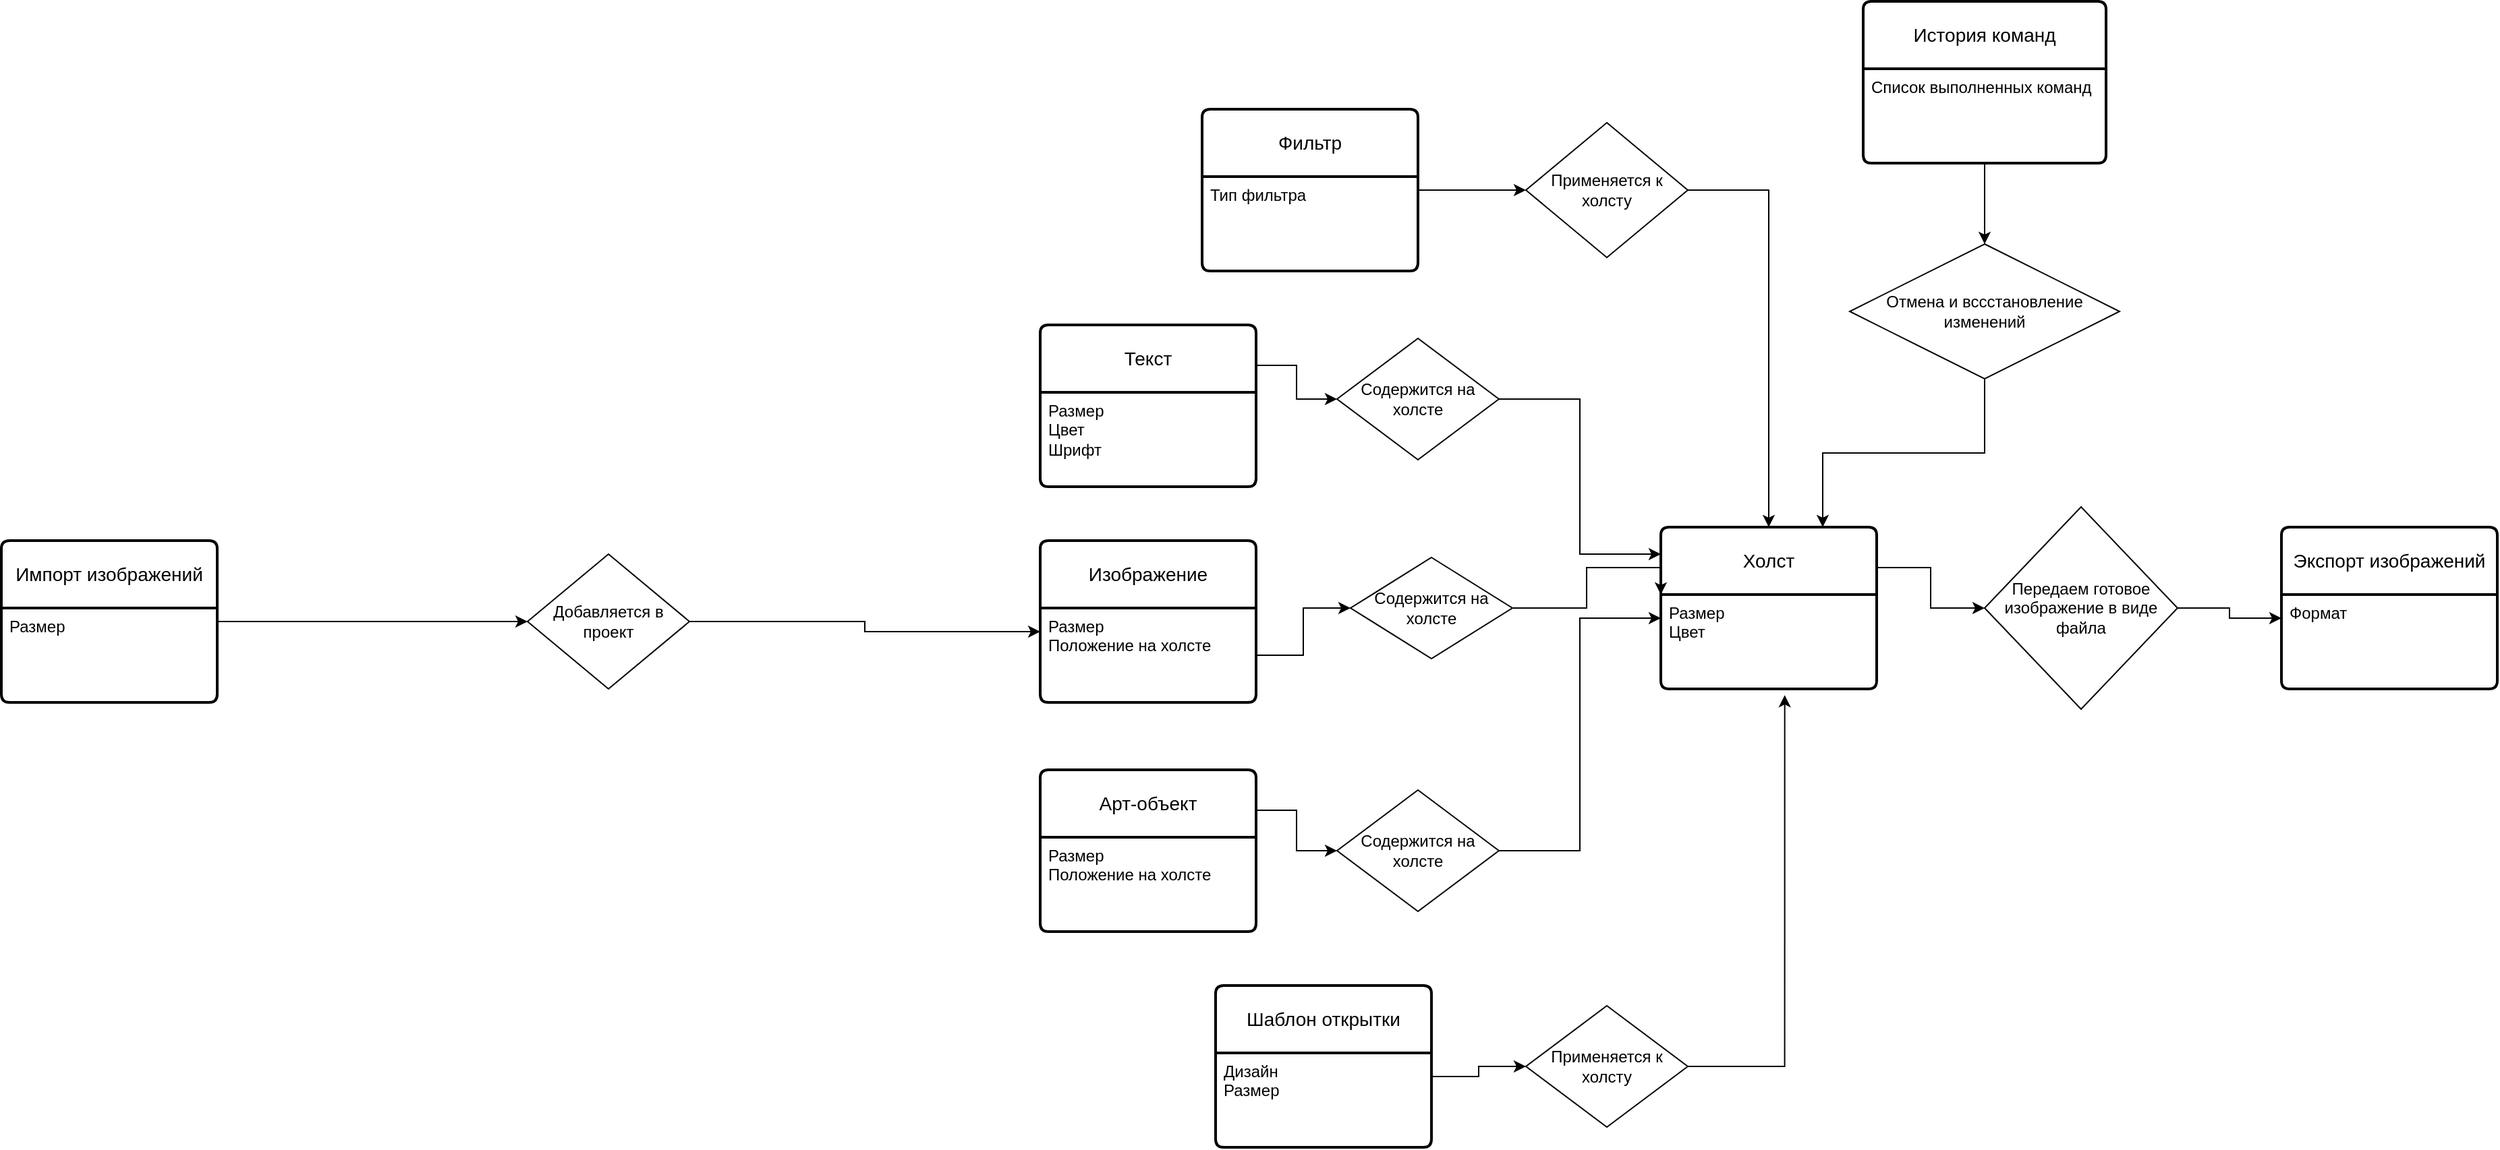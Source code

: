 <mxfile version="21.7.5" type="github">
  <diagram name="Страница — 1" id="PU2kjsf3ZB2TJDBGwNyj">
    <mxGraphModel dx="1893" dy="1833" grid="1" gridSize="10" guides="1" tooltips="1" connect="1" arrows="1" fold="1" page="1" pageScale="1" pageWidth="827" pageHeight="1169" math="0" shadow="0">
      <root>
        <mxCell id="0" />
        <mxCell id="1" parent="0" />
        <mxCell id="T5xABdUcvx5uTB9IeAs4-3" value="Холст" style="swimlane;childLayout=stackLayout;horizontal=1;startSize=50;horizontalStack=0;rounded=1;fontSize=14;fontStyle=0;strokeWidth=2;resizeParent=0;resizeLast=1;shadow=0;dashed=0;align=center;arcSize=4;whiteSpace=wrap;html=1;movable=1;resizable=1;rotatable=1;deletable=1;editable=1;locked=0;connectable=1;" vertex="1" parent="1">
          <mxGeometry x="460" y="-580" width="160" height="120" as="geometry" />
        </mxCell>
        <mxCell id="T5xABdUcvx5uTB9IeAs4-4" value="Размер&lt;br&gt;Цвет" style="align=left;strokeColor=none;fillColor=none;spacingLeft=4;fontSize=12;verticalAlign=top;resizable=0;rotatable=0;part=1;html=1;" vertex="1" parent="T5xABdUcvx5uTB9IeAs4-3">
          <mxGeometry y="50" width="160" height="70" as="geometry" />
        </mxCell>
        <mxCell id="T5xABdUcvx5uTB9IeAs4-5" value="Арт-объект" style="swimlane;childLayout=stackLayout;horizontal=1;startSize=50;horizontalStack=0;rounded=1;fontSize=14;fontStyle=0;strokeWidth=2;resizeParent=0;resizeLast=1;shadow=0;dashed=0;align=center;arcSize=4;whiteSpace=wrap;html=1;" vertex="1" parent="1">
          <mxGeometry y="-400" width="160" height="120" as="geometry" />
        </mxCell>
        <mxCell id="T5xABdUcvx5uTB9IeAs4-6" value="Размер&lt;br&gt;Положение на холсте" style="align=left;strokeColor=none;fillColor=none;spacingLeft=4;fontSize=12;verticalAlign=top;resizable=0;rotatable=0;part=1;html=1;" vertex="1" parent="T5xABdUcvx5uTB9IeAs4-5">
          <mxGeometry y="50" width="160" height="70" as="geometry" />
        </mxCell>
        <mxCell id="T5xABdUcvx5uTB9IeAs4-7" value="Изображение" style="swimlane;childLayout=stackLayout;horizontal=1;startSize=50;horizontalStack=0;rounded=1;fontSize=14;fontStyle=0;strokeWidth=2;resizeParent=0;resizeLast=1;shadow=0;dashed=0;align=center;arcSize=4;whiteSpace=wrap;html=1;" vertex="1" parent="1">
          <mxGeometry y="-570" width="160" height="120" as="geometry" />
        </mxCell>
        <mxCell id="T5xABdUcvx5uTB9IeAs4-8" value="Размер&lt;br&gt;Положение на холсте" style="align=left;strokeColor=none;fillColor=none;spacingLeft=4;fontSize=12;verticalAlign=top;resizable=0;rotatable=0;part=1;html=1;" vertex="1" parent="T5xABdUcvx5uTB9IeAs4-7">
          <mxGeometry y="50" width="160" height="70" as="geometry" />
        </mxCell>
        <mxCell id="T5xABdUcvx5uTB9IeAs4-9" value="Текст" style="swimlane;childLayout=stackLayout;horizontal=1;startSize=50;horizontalStack=0;rounded=1;fontSize=14;fontStyle=0;strokeWidth=2;resizeParent=0;resizeLast=1;shadow=0;dashed=0;align=center;arcSize=4;whiteSpace=wrap;html=1;" vertex="1" parent="1">
          <mxGeometry y="-730" width="160" height="120" as="geometry" />
        </mxCell>
        <mxCell id="T5xABdUcvx5uTB9IeAs4-10" value="Размер&lt;br&gt;Цвет&lt;br&gt;Шрифт" style="align=left;strokeColor=none;fillColor=none;spacingLeft=4;fontSize=12;verticalAlign=top;resizable=0;rotatable=0;part=1;html=1;" vertex="1" parent="T5xABdUcvx5uTB9IeAs4-9">
          <mxGeometry y="50" width="160" height="70" as="geometry" />
        </mxCell>
        <mxCell id="T5xABdUcvx5uTB9IeAs4-11" value="Шаблон открытки" style="swimlane;childLayout=stackLayout;horizontal=1;startSize=50;horizontalStack=0;rounded=1;fontSize=14;fontStyle=0;strokeWidth=2;resizeParent=0;resizeLast=1;shadow=0;dashed=0;align=center;arcSize=4;whiteSpace=wrap;html=1;" vertex="1" parent="1">
          <mxGeometry x="130" y="-240" width="160" height="120" as="geometry" />
        </mxCell>
        <mxCell id="T5xABdUcvx5uTB9IeAs4-12" value="Дизайн&lt;br&gt;Размер" style="align=left;strokeColor=none;fillColor=none;spacingLeft=4;fontSize=12;verticalAlign=top;resizable=0;rotatable=0;part=1;html=1;" vertex="1" parent="T5xABdUcvx5uTB9IeAs4-11">
          <mxGeometry y="50" width="160" height="70" as="geometry" />
        </mxCell>
        <mxCell id="T5xABdUcvx5uTB9IeAs4-35" style="edgeStyle=orthogonalEdgeStyle;rounded=0;orthogonalLoop=1;jettySize=auto;html=1;entryX=0;entryY=0.5;entryDx=0;entryDy=0;" edge="1" parent="1" source="T5xABdUcvx5uTB9IeAs4-13" target="T5xABdUcvx5uTB9IeAs4-31">
          <mxGeometry relative="1" as="geometry" />
        </mxCell>
        <mxCell id="T5xABdUcvx5uTB9IeAs4-13" value="Фильтр" style="swimlane;childLayout=stackLayout;horizontal=1;startSize=50;horizontalStack=0;rounded=1;fontSize=14;fontStyle=0;strokeWidth=2;resizeParent=0;resizeLast=1;shadow=0;dashed=0;align=center;arcSize=4;whiteSpace=wrap;html=1;" vertex="1" parent="1">
          <mxGeometry x="120" y="-890" width="160" height="120" as="geometry" />
        </mxCell>
        <mxCell id="T5xABdUcvx5uTB9IeAs4-14" value="Тип фильтра" style="align=left;strokeColor=none;fillColor=none;spacingLeft=4;fontSize=12;verticalAlign=top;resizable=0;rotatable=0;part=1;html=1;" vertex="1" parent="T5xABdUcvx5uTB9IeAs4-13">
          <mxGeometry y="50" width="160" height="70" as="geometry" />
        </mxCell>
        <mxCell id="T5xABdUcvx5uTB9IeAs4-15" value="История команд" style="swimlane;childLayout=stackLayout;horizontal=1;startSize=50;horizontalStack=0;rounded=1;fontSize=14;fontStyle=0;strokeWidth=2;resizeParent=0;resizeLast=1;shadow=0;dashed=0;align=center;arcSize=4;whiteSpace=wrap;html=1;" vertex="1" parent="1">
          <mxGeometry x="610" y="-970" width="180" height="120" as="geometry" />
        </mxCell>
        <mxCell id="T5xABdUcvx5uTB9IeAs4-16" value="Список выполненных команд" style="align=left;strokeColor=none;fillColor=none;spacingLeft=4;fontSize=12;verticalAlign=top;resizable=0;rotatable=0;part=1;html=1;" vertex="1" parent="T5xABdUcvx5uTB9IeAs4-15">
          <mxGeometry y="50" width="180" height="70" as="geometry" />
        </mxCell>
        <mxCell id="T5xABdUcvx5uTB9IeAs4-30" style="edgeStyle=orthogonalEdgeStyle;rounded=0;orthogonalLoop=1;jettySize=auto;html=1;exitX=1;exitY=0.5;exitDx=0;exitDy=0;entryX=0;entryY=0.167;entryDx=0;entryDy=0;entryPerimeter=0;" edge="1" parent="1" source="T5xABdUcvx5uTB9IeAs4-21" target="T5xABdUcvx5uTB9IeAs4-3">
          <mxGeometry relative="1" as="geometry" />
        </mxCell>
        <mxCell id="T5xABdUcvx5uTB9IeAs4-21" value="Содержится на холсте" style="shape=rhombus;perimeter=rhombusPerimeter;whiteSpace=wrap;html=1;align=center;" vertex="1" parent="1">
          <mxGeometry x="220" y="-720" width="120" height="90" as="geometry" />
        </mxCell>
        <mxCell id="T5xABdUcvx5uTB9IeAs4-29" style="edgeStyle=orthogonalEdgeStyle;rounded=0;orthogonalLoop=1;jettySize=auto;html=1;entryX=0;entryY=0;entryDx=0;entryDy=0;" edge="1" parent="1" source="T5xABdUcvx5uTB9IeAs4-22" target="T5xABdUcvx5uTB9IeAs4-4">
          <mxGeometry relative="1" as="geometry" />
        </mxCell>
        <mxCell id="T5xABdUcvx5uTB9IeAs4-22" value="Содержится на холсте" style="shape=rhombus;perimeter=rhombusPerimeter;whiteSpace=wrap;html=1;align=center;" vertex="1" parent="1">
          <mxGeometry x="230" y="-557.5" width="120" height="75" as="geometry" />
        </mxCell>
        <mxCell id="T5xABdUcvx5uTB9IeAs4-28" style="edgeStyle=orthogonalEdgeStyle;rounded=0;orthogonalLoop=1;jettySize=auto;html=1;exitX=1;exitY=0.5;exitDx=0;exitDy=0;entryX=0;entryY=0.25;entryDx=0;entryDy=0;" edge="1" parent="1" source="T5xABdUcvx5uTB9IeAs4-23" target="T5xABdUcvx5uTB9IeAs4-4">
          <mxGeometry relative="1" as="geometry" />
        </mxCell>
        <mxCell id="T5xABdUcvx5uTB9IeAs4-23" value="Содержится на холсте" style="shape=rhombus;perimeter=rhombusPerimeter;whiteSpace=wrap;html=1;align=center;" vertex="1" parent="1">
          <mxGeometry x="220" y="-385" width="120" height="90" as="geometry" />
        </mxCell>
        <mxCell id="T5xABdUcvx5uTB9IeAs4-25" style="edgeStyle=orthogonalEdgeStyle;rounded=0;orthogonalLoop=1;jettySize=auto;html=1;entryX=0;entryY=0.5;entryDx=0;entryDy=0;" edge="1" parent="1" source="T5xABdUcvx5uTB9IeAs4-8" target="T5xABdUcvx5uTB9IeAs4-22">
          <mxGeometry relative="1" as="geometry">
            <mxPoint x="190" y="-490" as="targetPoint" />
          </mxGeometry>
        </mxCell>
        <mxCell id="T5xABdUcvx5uTB9IeAs4-26" style="edgeStyle=orthogonalEdgeStyle;rounded=0;orthogonalLoop=1;jettySize=auto;html=1;exitX=1;exitY=0;exitDx=0;exitDy=0;entryX=0;entryY=0.5;entryDx=0;entryDy=0;" edge="1" parent="1" source="T5xABdUcvx5uTB9IeAs4-10" target="T5xABdUcvx5uTB9IeAs4-21">
          <mxGeometry relative="1" as="geometry" />
        </mxCell>
        <mxCell id="T5xABdUcvx5uTB9IeAs4-27" style="edgeStyle=orthogonalEdgeStyle;rounded=0;orthogonalLoop=1;jettySize=auto;html=1;exitX=1;exitY=0;exitDx=0;exitDy=0;entryX=0;entryY=0.5;entryDx=0;entryDy=0;" edge="1" parent="1" source="T5xABdUcvx5uTB9IeAs4-6" target="T5xABdUcvx5uTB9IeAs4-23">
          <mxGeometry relative="1" as="geometry" />
        </mxCell>
        <mxCell id="T5xABdUcvx5uTB9IeAs4-36" style="edgeStyle=orthogonalEdgeStyle;rounded=0;orthogonalLoop=1;jettySize=auto;html=1;exitX=1;exitY=0.5;exitDx=0;exitDy=0;entryX=0.5;entryY=0;entryDx=0;entryDy=0;" edge="1" parent="1" source="T5xABdUcvx5uTB9IeAs4-31" target="T5xABdUcvx5uTB9IeAs4-3">
          <mxGeometry relative="1" as="geometry" />
        </mxCell>
        <mxCell id="T5xABdUcvx5uTB9IeAs4-31" value="Применяется к холсту" style="shape=rhombus;perimeter=rhombusPerimeter;whiteSpace=wrap;html=1;align=center;" vertex="1" parent="1">
          <mxGeometry x="360" y="-880" width="120" height="100" as="geometry" />
        </mxCell>
        <mxCell id="T5xABdUcvx5uTB9IeAs4-34" style="edgeStyle=orthogonalEdgeStyle;rounded=0;orthogonalLoop=1;jettySize=auto;html=1;exitX=1;exitY=0.5;exitDx=0;exitDy=0;entryX=0.574;entryY=1.066;entryDx=0;entryDy=0;entryPerimeter=0;" edge="1" parent="1" source="T5xABdUcvx5uTB9IeAs4-32" target="T5xABdUcvx5uTB9IeAs4-4">
          <mxGeometry relative="1" as="geometry" />
        </mxCell>
        <mxCell id="T5xABdUcvx5uTB9IeAs4-32" value="Применяется к холсту" style="shape=rhombus;perimeter=rhombusPerimeter;whiteSpace=wrap;html=1;align=center;" vertex="1" parent="1">
          <mxGeometry x="360" y="-225" width="120" height="90" as="geometry" />
        </mxCell>
        <mxCell id="T5xABdUcvx5uTB9IeAs4-33" style="edgeStyle=orthogonalEdgeStyle;rounded=0;orthogonalLoop=1;jettySize=auto;html=1;exitX=1;exitY=0.25;exitDx=0;exitDy=0;entryX=0;entryY=0.5;entryDx=0;entryDy=0;" edge="1" parent="1" source="T5xABdUcvx5uTB9IeAs4-12" target="T5xABdUcvx5uTB9IeAs4-32">
          <mxGeometry relative="1" as="geometry" />
        </mxCell>
        <mxCell id="T5xABdUcvx5uTB9IeAs4-51" style="edgeStyle=orthogonalEdgeStyle;rounded=0;orthogonalLoop=1;jettySize=auto;html=1;entryX=0;entryY=0.5;entryDx=0;entryDy=0;" edge="1" parent="1" source="T5xABdUcvx5uTB9IeAs4-37" target="T5xABdUcvx5uTB9IeAs4-42">
          <mxGeometry relative="1" as="geometry">
            <mxPoint x="-230" y="-510" as="targetPoint" />
          </mxGeometry>
        </mxCell>
        <mxCell id="T5xABdUcvx5uTB9IeAs4-37" value="Импорт изображений" style="swimlane;childLayout=stackLayout;horizontal=1;startSize=50;horizontalStack=0;rounded=1;fontSize=14;fontStyle=0;strokeWidth=2;resizeParent=0;resizeLast=1;shadow=0;dashed=0;align=center;arcSize=4;whiteSpace=wrap;html=1;" vertex="1" parent="1">
          <mxGeometry x="-770" y="-570" width="160" height="120" as="geometry" />
        </mxCell>
        <mxCell id="T5xABdUcvx5uTB9IeAs4-38" value="Размер&lt;br&gt;" style="align=left;strokeColor=none;fillColor=none;spacingLeft=4;fontSize=12;verticalAlign=top;resizable=0;rotatable=0;part=1;html=1;" vertex="1" parent="T5xABdUcvx5uTB9IeAs4-37">
          <mxGeometry y="50" width="160" height="70" as="geometry" />
        </mxCell>
        <mxCell id="T5xABdUcvx5uTB9IeAs4-39" value="Экспорт изображений" style="swimlane;childLayout=stackLayout;horizontal=1;startSize=50;horizontalStack=0;rounded=1;fontSize=14;fontStyle=0;strokeWidth=2;resizeParent=0;resizeLast=1;shadow=0;dashed=0;align=center;arcSize=4;whiteSpace=wrap;html=1;" vertex="1" parent="1">
          <mxGeometry x="920" y="-580" width="160" height="120" as="geometry" />
        </mxCell>
        <mxCell id="T5xABdUcvx5uTB9IeAs4-40" value="Формат" style="align=left;strokeColor=none;fillColor=none;spacingLeft=4;fontSize=12;verticalAlign=top;resizable=0;rotatable=0;part=1;html=1;" vertex="1" parent="T5xABdUcvx5uTB9IeAs4-39">
          <mxGeometry y="50" width="160" height="70" as="geometry" />
        </mxCell>
        <mxCell id="T5xABdUcvx5uTB9IeAs4-52" style="edgeStyle=orthogonalEdgeStyle;rounded=0;orthogonalLoop=1;jettySize=auto;html=1;entryX=0;entryY=0.25;entryDx=0;entryDy=0;" edge="1" parent="1" source="T5xABdUcvx5uTB9IeAs4-42" target="T5xABdUcvx5uTB9IeAs4-8">
          <mxGeometry relative="1" as="geometry" />
        </mxCell>
        <mxCell id="T5xABdUcvx5uTB9IeAs4-42" value="Добавляется в проект" style="shape=rhombus;perimeter=rhombusPerimeter;whiteSpace=wrap;html=1;align=center;" vertex="1" parent="1">
          <mxGeometry x="-380" y="-560" width="120" height="100" as="geometry" />
        </mxCell>
        <mxCell id="T5xABdUcvx5uTB9IeAs4-47" style="edgeStyle=orthogonalEdgeStyle;rounded=0;orthogonalLoop=1;jettySize=auto;html=1;exitX=1;exitY=0.5;exitDx=0;exitDy=0;entryX=0;entryY=0.25;entryDx=0;entryDy=0;" edge="1" parent="1" source="T5xABdUcvx5uTB9IeAs4-45" target="T5xABdUcvx5uTB9IeAs4-40">
          <mxGeometry relative="1" as="geometry" />
        </mxCell>
        <mxCell id="T5xABdUcvx5uTB9IeAs4-45" value="Передаем готовое изображение в виде файла" style="shape=rhombus;perimeter=rhombusPerimeter;whiteSpace=wrap;html=1;align=center;" vertex="1" parent="1">
          <mxGeometry x="700" y="-595" width="143" height="150" as="geometry" />
        </mxCell>
        <mxCell id="T5xABdUcvx5uTB9IeAs4-46" style="edgeStyle=orthogonalEdgeStyle;rounded=0;orthogonalLoop=1;jettySize=auto;html=1;exitX=1;exitY=0;exitDx=0;exitDy=0;entryX=0;entryY=0.5;entryDx=0;entryDy=0;" edge="1" parent="1" source="T5xABdUcvx5uTB9IeAs4-4" target="T5xABdUcvx5uTB9IeAs4-45">
          <mxGeometry relative="1" as="geometry" />
        </mxCell>
        <mxCell id="T5xABdUcvx5uTB9IeAs4-50" style="edgeStyle=orthogonalEdgeStyle;rounded=0;orthogonalLoop=1;jettySize=auto;html=1;exitX=0.5;exitY=1;exitDx=0;exitDy=0;entryX=0.75;entryY=0;entryDx=0;entryDy=0;" edge="1" parent="1" source="T5xABdUcvx5uTB9IeAs4-48" target="T5xABdUcvx5uTB9IeAs4-3">
          <mxGeometry relative="1" as="geometry" />
        </mxCell>
        <mxCell id="T5xABdUcvx5uTB9IeAs4-48" value="Отмена и вссстановление изменений" style="shape=rhombus;perimeter=rhombusPerimeter;whiteSpace=wrap;html=1;align=center;" vertex="1" parent="1">
          <mxGeometry x="600" y="-790" width="200" height="100" as="geometry" />
        </mxCell>
        <mxCell id="T5xABdUcvx5uTB9IeAs4-49" style="edgeStyle=orthogonalEdgeStyle;rounded=0;orthogonalLoop=1;jettySize=auto;html=1;exitX=0.5;exitY=1;exitDx=0;exitDy=0;entryX=0.5;entryY=0;entryDx=0;entryDy=0;" edge="1" parent="1" source="T5xABdUcvx5uTB9IeAs4-16" target="T5xABdUcvx5uTB9IeAs4-48">
          <mxGeometry relative="1" as="geometry" />
        </mxCell>
      </root>
    </mxGraphModel>
  </diagram>
</mxfile>
